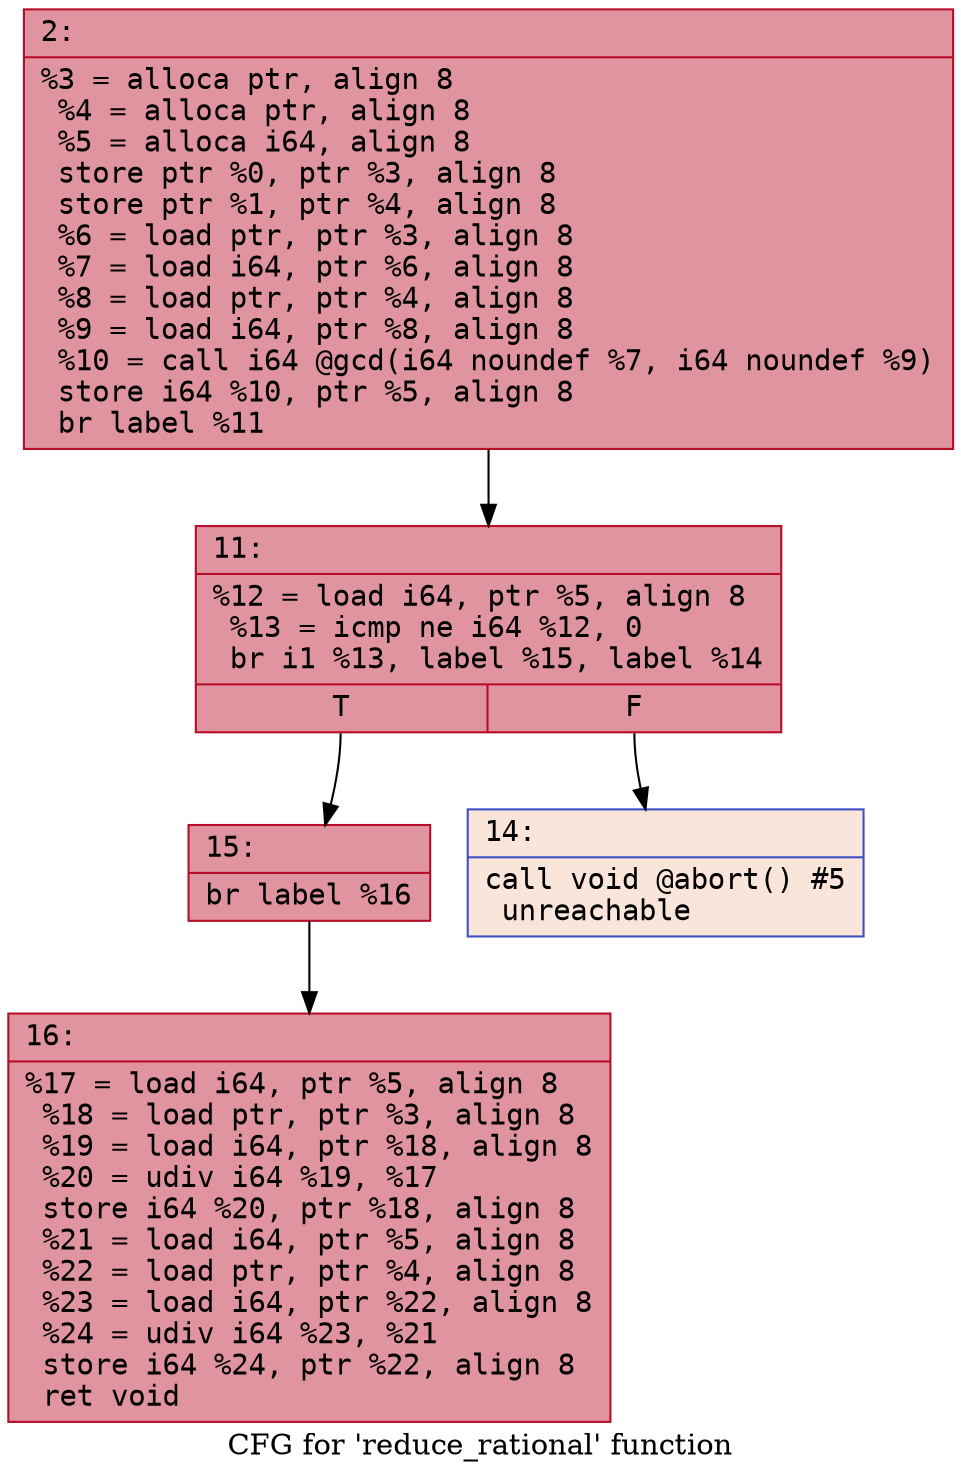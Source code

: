 digraph "CFG for 'reduce_rational' function" {
	label="CFG for 'reduce_rational' function";

	Node0x6000004bf930 [shape=record,color="#b70d28ff", style=filled, fillcolor="#b70d2870" fontname="Courier",label="{2:\l|  %3 = alloca ptr, align 8\l  %4 = alloca ptr, align 8\l  %5 = alloca i64, align 8\l  store ptr %0, ptr %3, align 8\l  store ptr %1, ptr %4, align 8\l  %6 = load ptr, ptr %3, align 8\l  %7 = load i64, ptr %6, align 8\l  %8 = load ptr, ptr %4, align 8\l  %9 = load i64, ptr %8, align 8\l  %10 = call i64 @gcd(i64 noundef %7, i64 noundef %9)\l  store i64 %10, ptr %5, align 8\l  br label %11\l}"];
	Node0x6000004bf930 -> Node0x6000004bf980[tooltip="2 -> 11\nProbability 100.00%" ];
	Node0x6000004bf980 [shape=record,color="#b70d28ff", style=filled, fillcolor="#b70d2870" fontname="Courier",label="{11:\l|  %12 = load i64, ptr %5, align 8\l  %13 = icmp ne i64 %12, 0\l  br i1 %13, label %15, label %14\l|{<s0>T|<s1>F}}"];
	Node0x6000004bf980:s0 -> Node0x6000004bfa20[tooltip="11 -> 15\nProbability 100.00%" ];
	Node0x6000004bf980:s1 -> Node0x6000004bf9d0[tooltip="11 -> 14\nProbability 0.00%" ];
	Node0x6000004bf9d0 [shape=record,color="#3d50c3ff", style=filled, fillcolor="#f4c5ad70" fontname="Courier",label="{14:\l|  call void @abort() #5\l  unreachable\l}"];
	Node0x6000004bfa20 [shape=record,color="#b70d28ff", style=filled, fillcolor="#b70d2870" fontname="Courier",label="{15:\l|  br label %16\l}"];
	Node0x6000004bfa20 -> Node0x6000004bfa70[tooltip="15 -> 16\nProbability 100.00%" ];
	Node0x6000004bfa70 [shape=record,color="#b70d28ff", style=filled, fillcolor="#b70d2870" fontname="Courier",label="{16:\l|  %17 = load i64, ptr %5, align 8\l  %18 = load ptr, ptr %3, align 8\l  %19 = load i64, ptr %18, align 8\l  %20 = udiv i64 %19, %17\l  store i64 %20, ptr %18, align 8\l  %21 = load i64, ptr %5, align 8\l  %22 = load ptr, ptr %4, align 8\l  %23 = load i64, ptr %22, align 8\l  %24 = udiv i64 %23, %21\l  store i64 %24, ptr %22, align 8\l  ret void\l}"];
}
